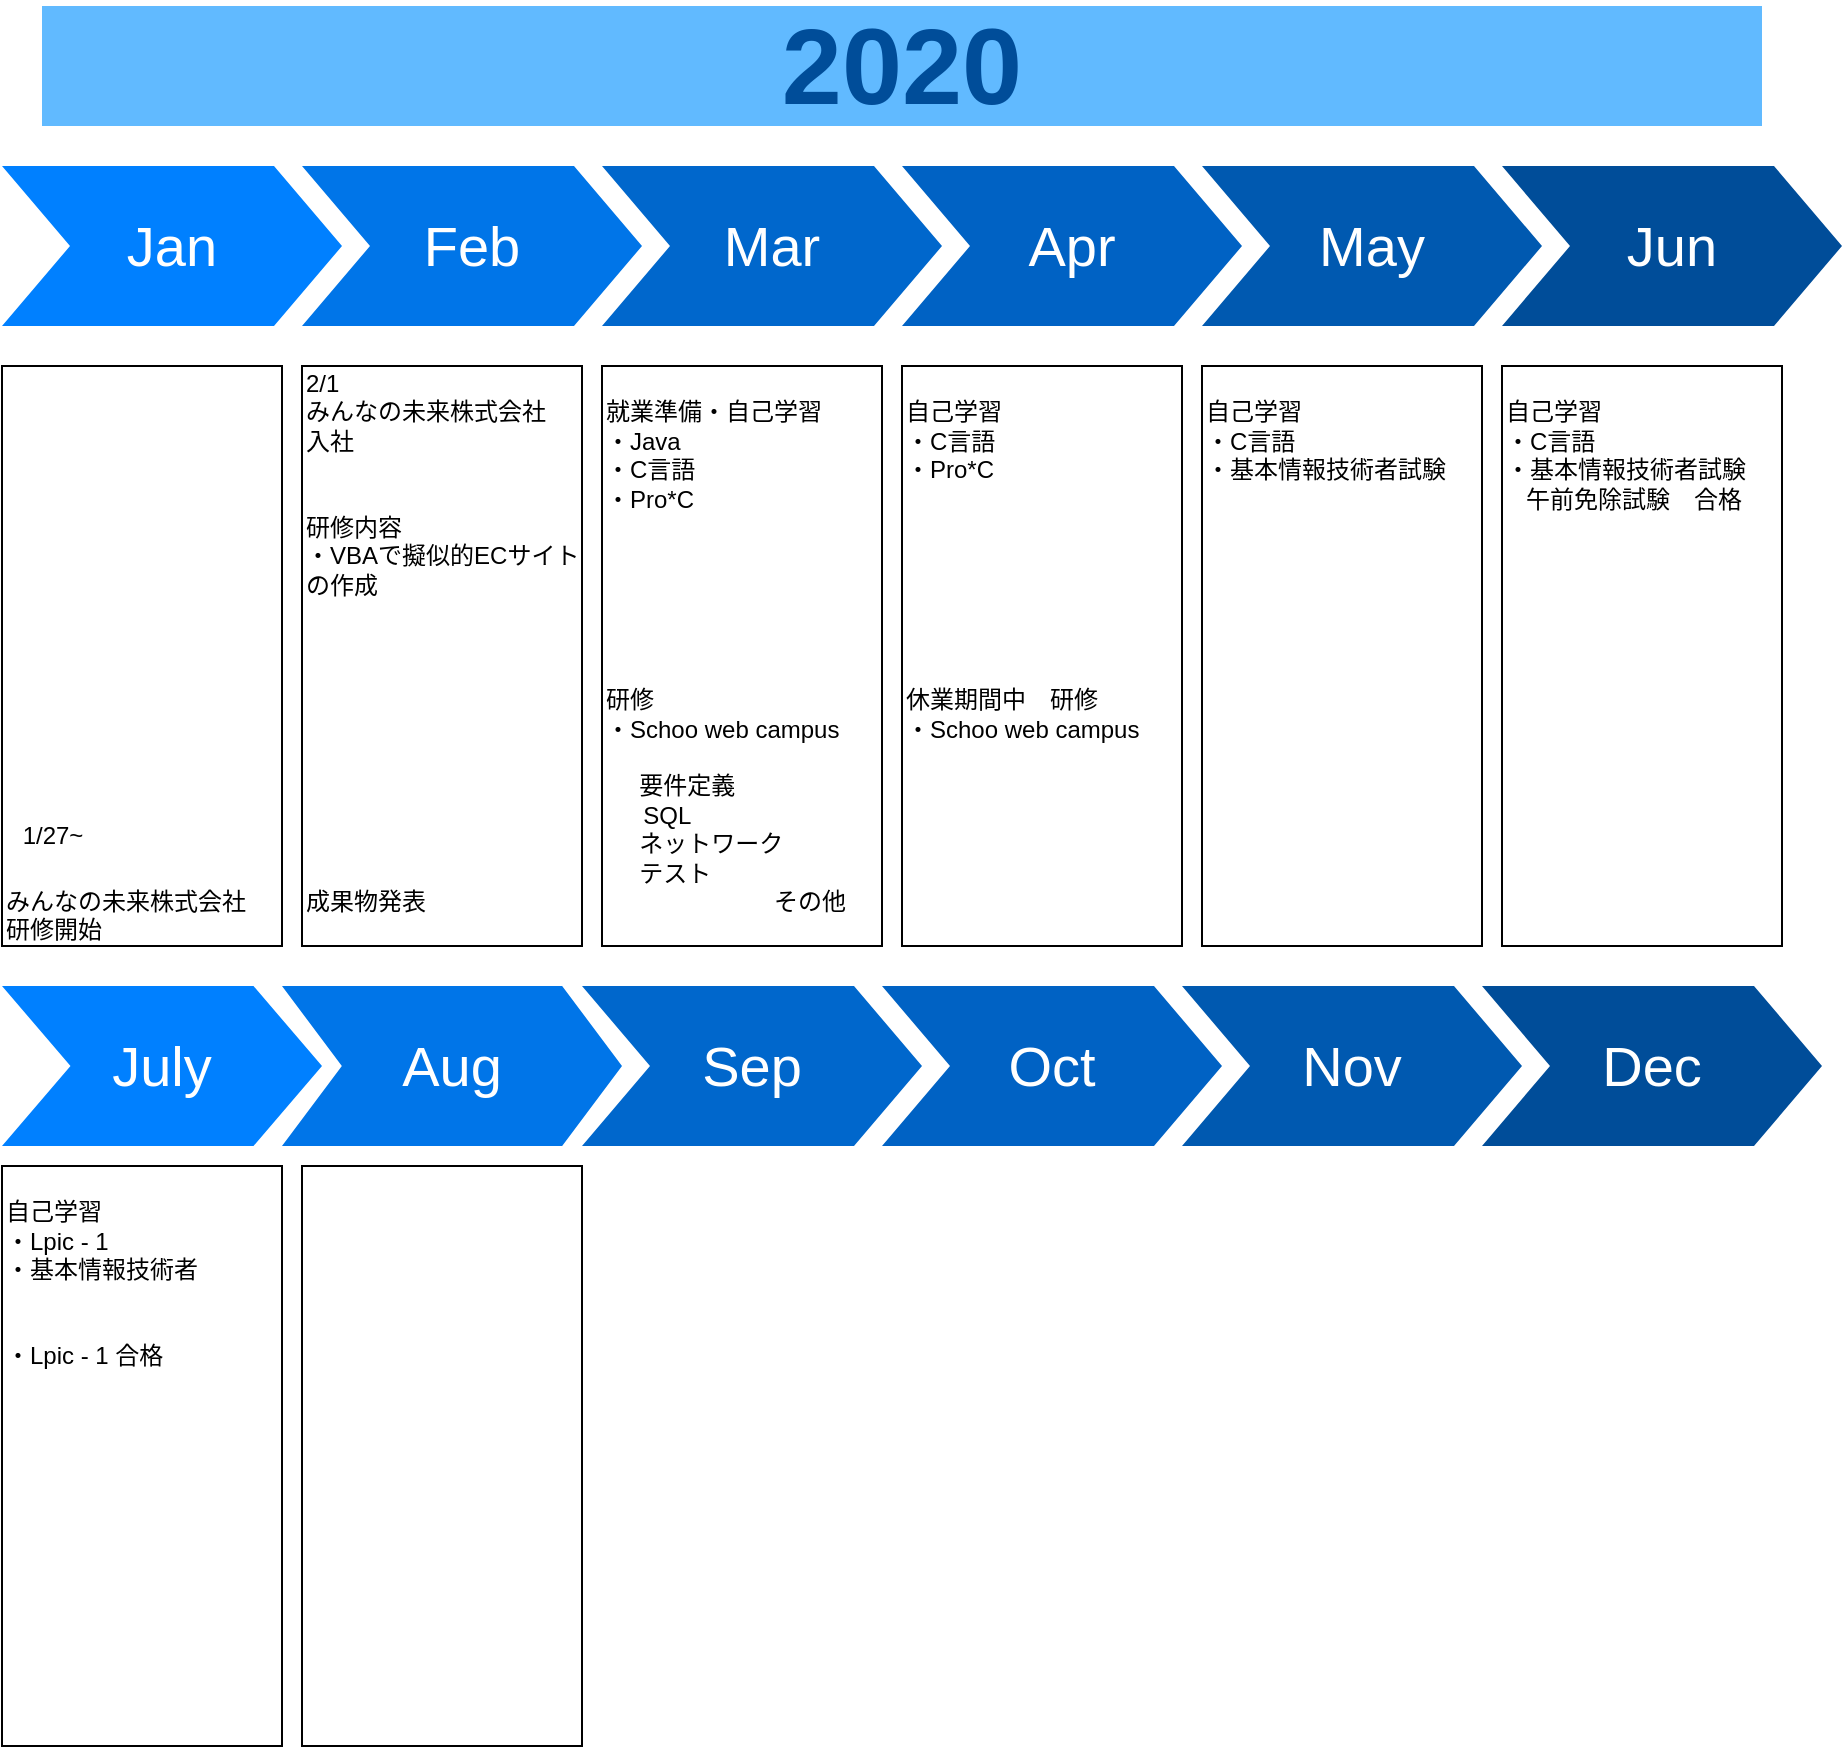 <mxfile version="14.4.2" type="github">
  <diagram name="Page-1" id="d9b1e647-80fa-b4a2-5024-87a742678bcc">
    <mxGraphModel dx="949" dy="500" grid="1" gridSize="10" guides="1" tooltips="1" connect="1" arrows="1" fold="1" page="1" pageScale="1" pageWidth="1100" pageHeight="850" background="#ffffff" math="0" shadow="0">
      <root>
        <mxCell id="0" />
        <mxCell id="1" parent="0" />
        <mxCell id="57fe6abec08f04cb-1" value="Jan" style="shape=step;whiteSpace=wrap;html=1;fontSize=28;fillColor=#0080FF;fontColor=#FFFFFF;strokeColor=none;" parent="1" vertex="1">
          <mxGeometry x="90" y="180" width="170" height="80" as="geometry" />
        </mxCell>
        <mxCell id="57fe6abec08f04cb-2" value="Feb" style="shape=step;whiteSpace=wrap;html=1;fontSize=28;fillColor=#0075E8;fontColor=#FFFFFF;strokeColor=none;" parent="1" vertex="1">
          <mxGeometry x="240" y="180" width="170" height="80" as="geometry" />
        </mxCell>
        <mxCell id="57fe6abec08f04cb-3" value="Mar" style="shape=step;whiteSpace=wrap;html=1;fontSize=28;fillColor=#0067CC;fontColor=#FFFFFF;strokeColor=none;" parent="1" vertex="1">
          <mxGeometry x="390" y="180" width="170" height="80" as="geometry" />
        </mxCell>
        <mxCell id="57fe6abec08f04cb-4" value="Apr" style="shape=step;whiteSpace=wrap;html=1;fontSize=28;fillColor=#0062C4;fontColor=#FFFFFF;strokeColor=none;" parent="1" vertex="1">
          <mxGeometry x="540" y="180" width="170" height="80" as="geometry" />
        </mxCell>
        <mxCell id="57fe6abec08f04cb-5" value="May" style="shape=step;whiteSpace=wrap;html=1;fontSize=28;fillColor=#0059B0;fontColor=#FFFFFF;strokeColor=none;" parent="1" vertex="1">
          <mxGeometry x="690" y="180" width="170" height="80" as="geometry" />
        </mxCell>
        <mxCell id="57fe6abec08f04cb-6" value="Jun" style="shape=step;whiteSpace=wrap;html=1;fontSize=28;fillColor=#004D99;fontColor=#FFFFFF;strokeColor=none;" parent="1" vertex="1">
          <mxGeometry x="840" y="180" width="170" height="80" as="geometry" />
        </mxCell>
        <mxCell id="57fe6abec08f04cb-7" value="2020" style="text;html=1;strokeColor=none;fillColor=#61BAFF;align=center;verticalAlign=middle;whiteSpace=wrap;fontSize=54;fontStyle=1;fontColor=#004D99;" parent="1" vertex="1">
          <mxGeometry x="110" y="100" width="860" height="60" as="geometry" />
        </mxCell>
        <mxCell id="nK8ajeVO0bYjH4UbJxVL-1" value="July" style="shape=step;whiteSpace=wrap;html=1;fontSize=28;fillColor=#0080FF;fontColor=#FFFFFF;strokeColor=none;size=0.214;" vertex="1" parent="1">
          <mxGeometry x="90" y="590" width="160" height="80" as="geometry" />
        </mxCell>
        <mxCell id="nK8ajeVO0bYjH4UbJxVL-2" value="Aug" style="shape=step;whiteSpace=wrap;html=1;fontSize=28;fillColor=#0075E8;fontColor=#FFFFFF;strokeColor=none;size=0.176;" vertex="1" parent="1">
          <mxGeometry x="230" y="590" width="170" height="80" as="geometry" />
        </mxCell>
        <mxCell id="nK8ajeVO0bYjH4UbJxVL-3" value="Sep" style="shape=step;whiteSpace=wrap;html=1;fontSize=28;fillColor=#0067CC;fontColor=#FFFFFF;strokeColor=none;" vertex="1" parent="1">
          <mxGeometry x="380" y="590" width="170" height="80" as="geometry" />
        </mxCell>
        <mxCell id="nK8ajeVO0bYjH4UbJxVL-4" value="Oct" style="shape=step;whiteSpace=wrap;html=1;fontSize=28;fillColor=#0062C4;fontColor=#FFFFFF;strokeColor=none;" vertex="1" parent="1">
          <mxGeometry x="530" y="590" width="170" height="80" as="geometry" />
        </mxCell>
        <mxCell id="nK8ajeVO0bYjH4UbJxVL-5" value="Nov" style="shape=step;whiteSpace=wrap;html=1;fontSize=28;fillColor=#0059B0;fontColor=#FFFFFF;strokeColor=none;" vertex="1" parent="1">
          <mxGeometry x="680" y="590" width="170" height="80" as="geometry" />
        </mxCell>
        <mxCell id="nK8ajeVO0bYjH4UbJxVL-6" value="Dec" style="shape=step;whiteSpace=wrap;html=1;fontSize=28;fillColor=#004D99;fontColor=#FFFFFF;strokeColor=none;" vertex="1" parent="1">
          <mxGeometry x="830" y="590" width="170" height="80" as="geometry" />
        </mxCell>
        <mxCell id="nK8ajeVO0bYjH4UbJxVL-9" value="2/1&lt;br&gt;みんなの未来株式会社&lt;br&gt;入社&lt;br&gt;&lt;br&gt;&lt;br&gt;研修内容&lt;br&gt;・&lt;span&gt;VBAで擬似的ECサイトの作成&lt;br&gt;&lt;br&gt;&lt;br&gt;&lt;br&gt;&lt;br&gt;&lt;br&gt;&lt;br&gt;&lt;br&gt;&lt;br&gt;&lt;br&gt;&lt;br&gt;成果物発表&lt;br&gt;&lt;/span&gt;" style="text;spacingTop=-5;fillColor=#ffffff;whiteSpace=wrap;html=1;align=left;fontSize=12;fontFamily=Helvetica;fillColor=none;strokeColor=#000000;" vertex="1" parent="1">
          <mxGeometry x="240" y="280" width="140" height="290" as="geometry" />
        </mxCell>
        <mxCell id="nK8ajeVO0bYjH4UbJxVL-10" value="&lt;br&gt;&lt;br&gt;&lt;br&gt;&lt;br&gt;&lt;br&gt;&lt;br&gt;&lt;br&gt;&lt;br&gt;&lt;br&gt;&lt;br&gt;&lt;br&gt;&lt;br&gt;&lt;br&gt;&lt;br&gt;&lt;br&gt;&lt;br&gt;&lt;br&gt;&lt;br&gt;みんなの未来株式会社&lt;br&gt;研修開始" style="text;spacingTop=-5;fillColor=#ffffff;whiteSpace=wrap;html=1;align=left;fontSize=12;fontFamily=Helvetica;fillColor=none;strokeColor=#000000;" vertex="1" parent="1">
          <mxGeometry x="90" y="280" width="140" height="290" as="geometry" />
        </mxCell>
        <mxCell id="nK8ajeVO0bYjH4UbJxVL-11" value="1/27~" style="text;html=1;align=center;verticalAlign=middle;resizable=0;points=[];autosize=1;" vertex="1" parent="1">
          <mxGeometry x="90" y="505" width="50" height="20" as="geometry" />
        </mxCell>
        <mxCell id="nK8ajeVO0bYjH4UbJxVL-12" value="&lt;span&gt;&lt;br&gt;&lt;/span&gt;就業準備・自己学習&lt;br&gt;・Java&lt;br&gt;・C言語&lt;br&gt;・Pro*C&lt;br&gt;&lt;br&gt;&amp;nbsp; &amp;nbsp;&lt;br&gt;&lt;br&gt;&lt;br&gt;&lt;br&gt;&lt;br&gt;研修&lt;br&gt;・Schoo web&amp;nbsp;campus&lt;br&gt;&lt;br&gt;&amp;nbsp; &amp;nbsp; &amp;nbsp;要件定義&lt;br&gt;　&amp;nbsp; SQL&lt;br&gt;&amp;nbsp; &amp;nbsp; &amp;nbsp;ネットワーク&lt;br&gt;&amp;nbsp; &amp;nbsp; &amp;nbsp;テスト&amp;nbsp; &amp;nbsp; &amp;nbsp;&lt;br&gt;　　　　　　　その他　　&lt;br&gt;　&amp;nbsp;&amp;nbsp;" style="text;spacingTop=-5;fillColor=#ffffff;whiteSpace=wrap;html=1;align=left;fontSize=12;fontFamily=Helvetica;fillColor=none;strokeColor=#000000;" vertex="1" parent="1">
          <mxGeometry x="390" y="280" width="140" height="290" as="geometry" />
        </mxCell>
        <mxCell id="nK8ajeVO0bYjH4UbJxVL-15" value="&lt;span&gt;&lt;br&gt;&lt;/span&gt;自己学習&lt;br&gt;・C言語&lt;br&gt;・Pro*C&lt;br&gt;&lt;br&gt;&amp;nbsp; &amp;nbsp;&lt;br&gt;&lt;br&gt;&lt;br&gt;&lt;br&gt;&lt;br&gt;&lt;br&gt;休業期間中　研修&lt;br&gt;・Schoo web&amp;nbsp;campus&lt;br&gt;　&lt;br&gt;　&amp;nbsp; &lt;br&gt;　" style="text;spacingTop=-5;fillColor=#ffffff;whiteSpace=wrap;html=1;align=left;fontSize=12;fontFamily=Helvetica;fillColor=none;strokeColor=#000000;" vertex="1" parent="1">
          <mxGeometry x="540" y="280" width="140" height="290" as="geometry" />
        </mxCell>
        <mxCell id="nK8ajeVO0bYjH4UbJxVL-17" value="&lt;span&gt;&lt;br&gt;&lt;/span&gt;自己学習&lt;br&gt;・C言語&lt;br&gt;・基本情報技術者試験 &lt;br&gt;&lt;br&gt;&lt;br&gt;&amp;nbsp; &amp;nbsp;&lt;br&gt;&lt;br&gt;&lt;br&gt;&lt;br&gt;&lt;br&gt;&lt;br&gt;" style="text;spacingTop=-5;fillColor=#ffffff;whiteSpace=wrap;html=1;align=left;fontSize=12;fontFamily=Helvetica;fillColor=none;strokeColor=#000000;" vertex="1" parent="1">
          <mxGeometry x="690" y="280" width="140" height="290" as="geometry" />
        </mxCell>
        <mxCell id="nK8ajeVO0bYjH4UbJxVL-18" value="&lt;span&gt;&lt;br&gt;&lt;/span&gt;自己学習&lt;br&gt;・C言語&lt;br&gt;・基本情報技術者試験 &lt;br&gt;&amp;nbsp; &amp;nbsp;午前免除試験　合格&lt;br&gt;&lt;br&gt;&amp;nbsp; &amp;nbsp;&lt;br&gt;&lt;br&gt;&lt;br&gt;&lt;br&gt;&lt;br&gt;&lt;br&gt;" style="text;spacingTop=-5;fillColor=#ffffff;whiteSpace=wrap;html=1;align=left;fontSize=12;fontFamily=Helvetica;fillColor=none;strokeColor=#000000;" vertex="1" parent="1">
          <mxGeometry x="840" y="280" width="140" height="290" as="geometry" />
        </mxCell>
        <mxCell id="nK8ajeVO0bYjH4UbJxVL-19" value="&lt;span&gt;&lt;br&gt;&lt;/span&gt;自己学習&lt;br&gt;・Lpic - 1&lt;br&gt;・基本情報技術者&lt;br&gt;&lt;br&gt;&lt;br&gt;・Lpic - 1 合格&lt;br&gt;&lt;br&gt;&lt;br&gt;&amp;nbsp; &amp;nbsp;&lt;br&gt;&lt;br&gt;&lt;br&gt;&lt;br&gt;&lt;br&gt;" style="text;spacingTop=-5;fillColor=#ffffff;whiteSpace=wrap;html=1;align=left;fontSize=12;fontFamily=Helvetica;fillColor=none;strokeColor=#000000;" vertex="1" parent="1">
          <mxGeometry x="90" y="680" width="140" height="290" as="geometry" />
        </mxCell>
        <mxCell id="nK8ajeVO0bYjH4UbJxVL-20" value="" style="text;spacingTop=-5;fillColor=#ffffff;whiteSpace=wrap;html=1;align=left;fontSize=12;fontFamily=Helvetica;fillColor=none;strokeColor=#000000;" vertex="1" parent="1">
          <mxGeometry x="240" y="680" width="140" height="290" as="geometry" />
        </mxCell>
      </root>
    </mxGraphModel>
  </diagram>
</mxfile>
